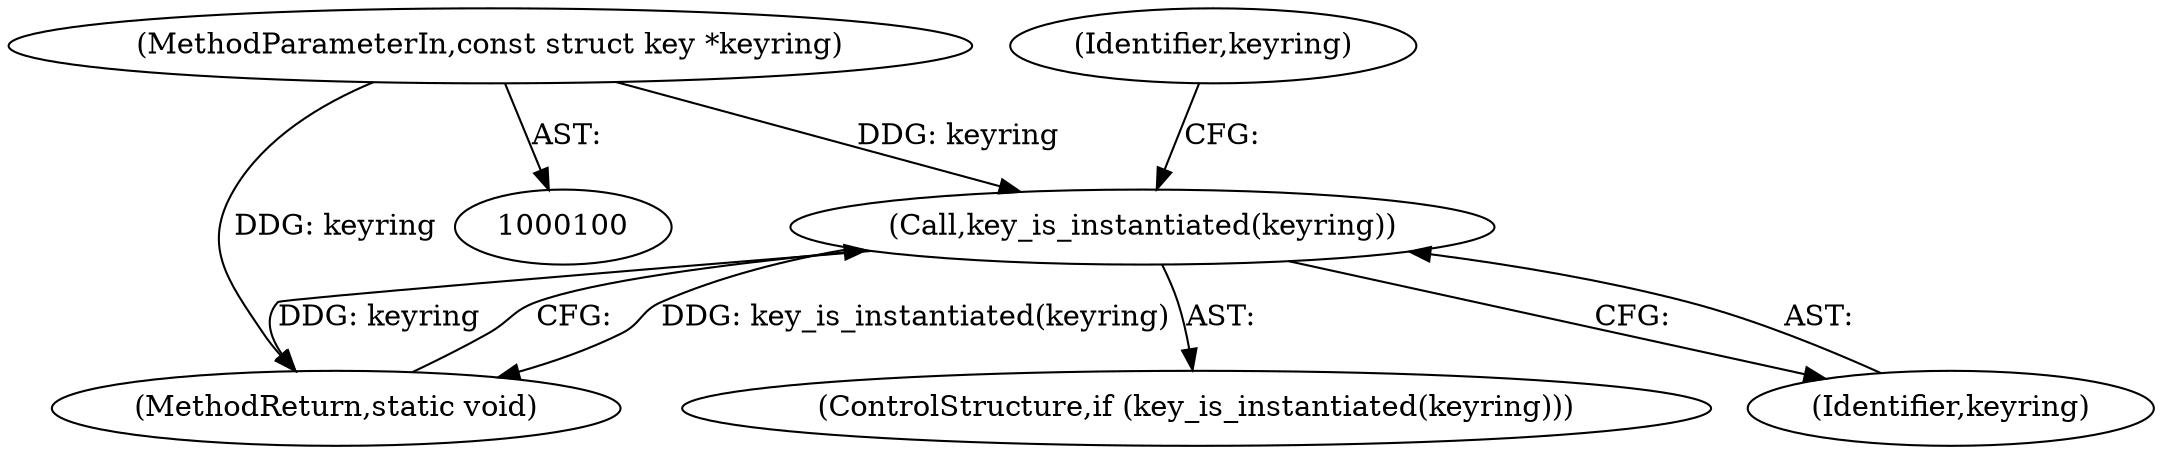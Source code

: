 digraph "1_linux_363b02dab09b3226f3bd1420dad9c72b79a42a76_10@pointer" {
"1000118" [label="(Call,key_is_instantiated(keyring))"];
"1000101" [label="(MethodParameterIn,const struct key *keyring)"];
"1000141" [label="(MethodReturn,static void)"];
"1000117" [label="(ControlStructure,if (key_is_instantiated(keyring)))"];
"1000125" [label="(Identifier,keyring)"];
"1000101" [label="(MethodParameterIn,const struct key *keyring)"];
"1000119" [label="(Identifier,keyring)"];
"1000118" [label="(Call,key_is_instantiated(keyring))"];
"1000118" -> "1000117"  [label="AST: "];
"1000118" -> "1000119"  [label="CFG: "];
"1000119" -> "1000118"  [label="AST: "];
"1000125" -> "1000118"  [label="CFG: "];
"1000141" -> "1000118"  [label="CFG: "];
"1000118" -> "1000141"  [label="DDG: key_is_instantiated(keyring)"];
"1000118" -> "1000141"  [label="DDG: keyring"];
"1000101" -> "1000118"  [label="DDG: keyring"];
"1000101" -> "1000100"  [label="AST: "];
"1000101" -> "1000141"  [label="DDG: keyring"];
}
